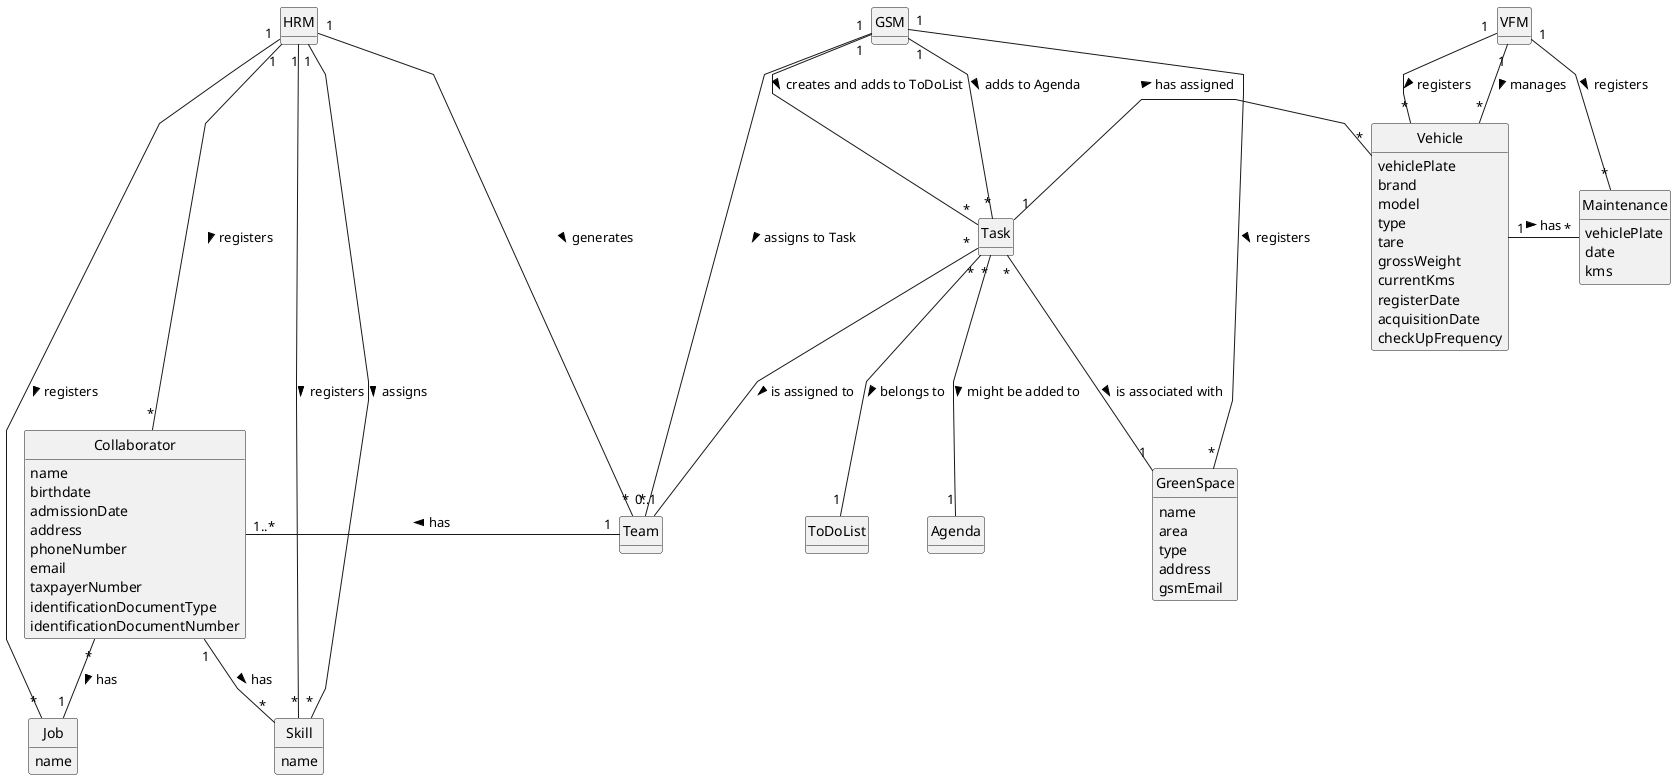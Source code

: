 @startuml
skinparam monochrome true
skinparam packageStyle rectangle
skinparam shadowing false
'skinparam linetype ortho
skinparam linetype polyline
'left to right direction
skinparam classAttributeIconSize 0
hide circle
hide methods

'title Domain Model

'class Platform {
'  -description
'}

class HRM {
}

class VFM {
}

class GSM {
}

class Skill {
    name
}

class Job {
    name
}

class Collaborator {
    name
    birthdate
    admissionDate
    address
    phoneNumber
    email
    taxpayerNumber
    identificationDocumentType
    identificationDocumentNumber
}

class Team {
}

class Task {
}

class Vehicle {
    vehiclePlate
    brand
    model
    type
    tare
    grossWeight
    currentKms
    registerDate
    acquisitionDate
    checkUpFrequency
}

class Maintenance {
    vehiclePlate
    date
    kms
}

class GreenSpace {
    name
    area
    type
    address
    gsmEmail
}

class ToDoList {
}

class Agenda {
}


HRM "1" - "*" Skill : registers >
HRM "1" - "*" Job : registers >
HRM "1" --- "*" Collaborator : registers >
HRM "1" -- "*" Skill : assigns >
HRM "1" -- "*" Team : generates >
Collaborator "*" -- "1" Job : has >
Collaborator "1" -- "*" Skill : has >
Team "1" - "1..*" Collaborator : has >
Task "*" -- "0..1" Team : is assigned to >
VFM "1" -- "*" Vehicle : registers >
VFM "1" -- "*" Vehicle : manages >
Vehicle "1" - "*" Maintenance : has >
Task "1" - "*" Vehicle : has assigned >
VFM "1" -- "*" Maintenance : registers >
Task "*" -- "1" GreenSpace : is associated with >
Task "*" -- "1" ToDoList : belongs to >
Task "*" -- "1" Agenda : might be added to >
GSM "1" -- "*" GreenSpace : registers >
GSM "1" -- "*" Task : creates and adds to ToDoList >
GSM "1" -- "*" Task : adds to Agenda >
GSM "1" -- "*" Team : assigns to Task >



@enduml